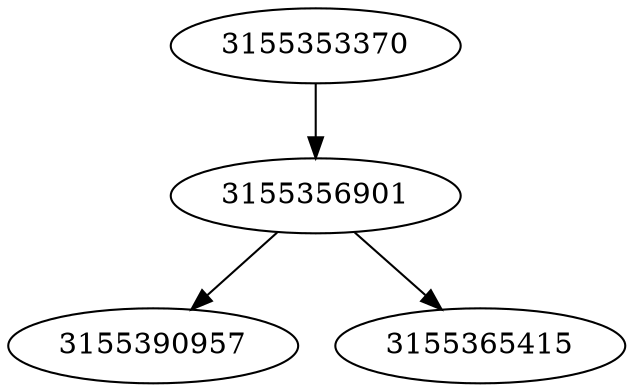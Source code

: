 strict digraph  {
3155356901;
3155353370;
3155390957;
3155365415;
3155356901 -> 3155390957;
3155356901 -> 3155365415;
3155353370 -> 3155356901;
}
